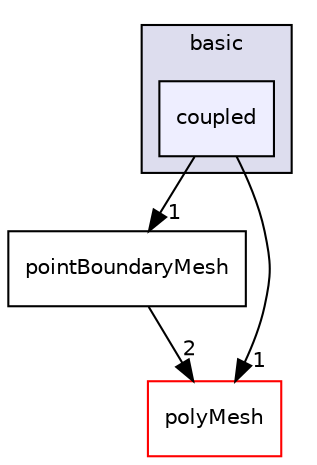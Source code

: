 digraph "src/OpenFOAM/meshes/pointMesh/pointPatches/basic/coupled" {
  bgcolor=transparent;
  compound=true
  node [ fontsize="10", fontname="Helvetica"];
  edge [ labelfontsize="10", labelfontname="Helvetica"];
  subgraph clusterdir_0dd671b9b24893c9c3ff453a60d0022b {
    graph [ bgcolor="#ddddee", pencolor="black", label="basic" fontname="Helvetica", fontsize="10", URL="dir_0dd671b9b24893c9c3ff453a60d0022b.html"]
  dir_697b38850c64f4f7b01b917c5d9bbcca [shape=box, label="coupled", style="filled", fillcolor="#eeeeff", pencolor="black", URL="dir_697b38850c64f4f7b01b917c5d9bbcca.html"];
  }
  dir_b331248a108c86b71e58f49053a85c82 [shape=box label="pointBoundaryMesh" URL="dir_b331248a108c86b71e58f49053a85c82.html"];
  dir_5e5a63cb97aae3d01c8e98f0c14953bc [shape=box label="polyMesh" color="red" URL="dir_5e5a63cb97aae3d01c8e98f0c14953bc.html"];
  dir_b331248a108c86b71e58f49053a85c82->dir_5e5a63cb97aae3d01c8e98f0c14953bc [headlabel="2", labeldistance=1.5 headhref="dir_002237_002258.html"];
  dir_697b38850c64f4f7b01b917c5d9bbcca->dir_b331248a108c86b71e58f49053a85c82 [headlabel="1", labeldistance=1.5 headhref="dir_002241_002237.html"];
  dir_697b38850c64f4f7b01b917c5d9bbcca->dir_5e5a63cb97aae3d01c8e98f0c14953bc [headlabel="1", labeldistance=1.5 headhref="dir_002241_002258.html"];
}

